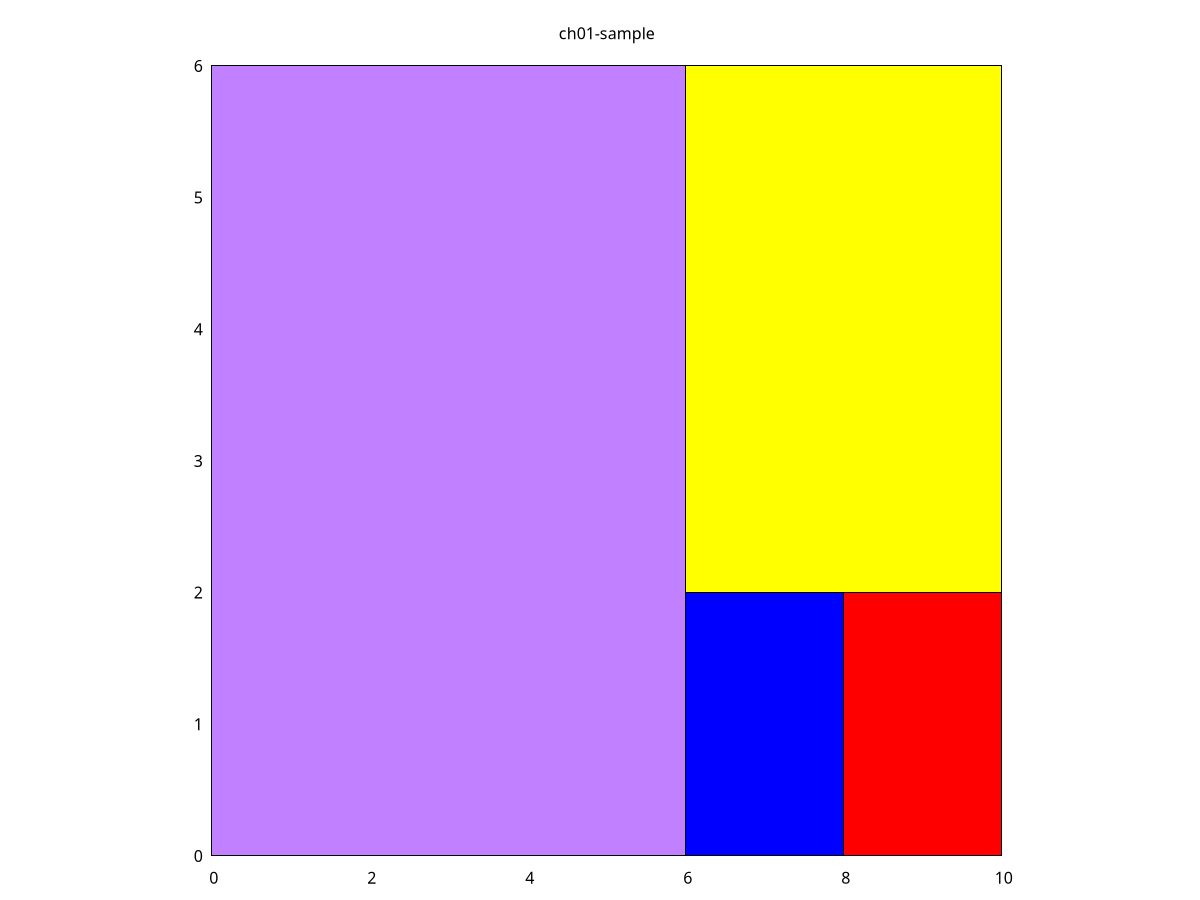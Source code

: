 # -*- compile-command: "gnuplot ch01_sample.gp" -*-
# 参考: http://takeno.iee.niit.ac.jp/~foo/gp-jman/data/20161012/gnuplot-ja-div/node278.html
set terminal png size 800,800
set out "ch01_sample_tmp.png"
set title "ch01-sample"
set size square # 領域を正方形にする
set xrange [0:10] # グラフの範囲指定
set yrange [0:6] # グラフの範囲指定
unset key # 凡例を消す

# 座標軸で囲まれた領域全体の背景を水色に
set object 1 rect from graph 0, graph 0 to graph 1, graph 1 back
set object 1 rect fc rgb "white" fillstyle solid 1.0

# 左下角が 0,0, 右上角が 2,3 の赤い四角を一つ置く
set object 2 rect from 0,0 to 6,6 fc rgb "purple"
set object 3 rect from 6,2 to 10,6 fc rgb "yellow"
set object 4 rect from 6,0 to 8,2 fc rgb "blue"
set object 5 rect from 8,0 to 10,2 fc rgb "red"

# これがないと全体が描画されないので形式的に背景と同じ色の直線を引いている
plot 0 lt rgb "white"
